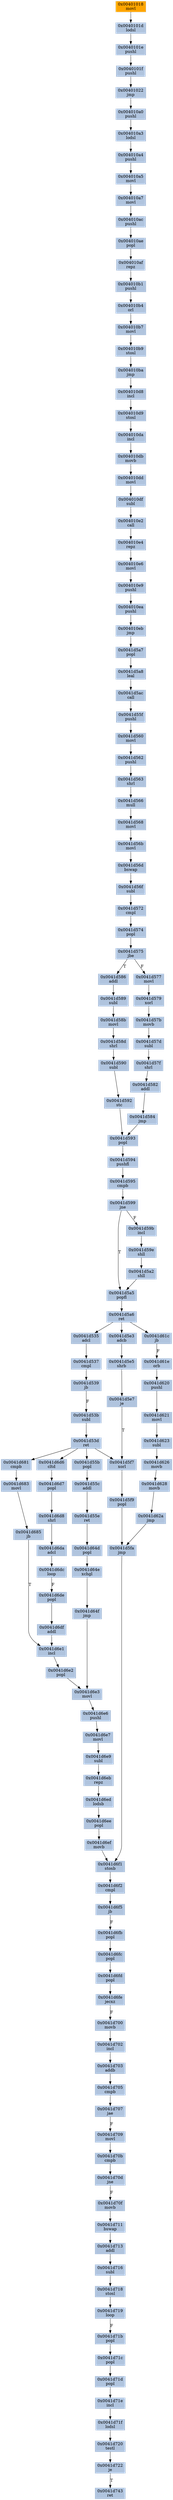 strict digraph G {
	graph [bgcolor=transparent,
		name=G
	];
	node [color=lightsteelblue,
		fillcolor=lightsteelblue,
		shape=rectangle,
		style=filled
	];
	"0x0041d563"	[label="0x0041d563
shrl"];
	"0x0041d566"	[label="0x0041d566
mull"];
	"0x0041d563" -> "0x0041d566"	[color="#000000"];
	"0x0041d703"	[label="0x0041d703
addb"];
	"0x0041d705"	[label="0x0041d705
cmpb"];
	"0x0041d703" -> "0x0041d705"	[color="#000000"];
	"0x0041d700"	[label="0x0041d700
movb"];
	"0x0041d702"	[label="0x0041d702
incl"];
	"0x0041d700" -> "0x0041d702"	[color="#000000"];
	"0x0041d6d7"	[label="0x0041d6d7
popl"];
	"0x0041d6d8"	[label="0x0041d6d8
shrl"];
	"0x0041d6d7" -> "0x0041d6d8"	[color="#000000"];
	"0x0041d683"	[label="0x0041d683
movl"];
	"0x0041d685"	[label="0x0041d685
jb"];
	"0x0041d683" -> "0x0041d685"	[color="#000000"];
	"0x0041d707"	[label="0x0041d707
jae"];
	"0x0041d709"	[label="0x0041d709
movl"];
	"0x0041d707" -> "0x0041d709"	[color="#000000",
		label=F];
	"0x0041d61c"	[label="0x0041d61c
jb"];
	"0x0041d61e"	[label="0x0041d61e
orb"];
	"0x0041d61c" -> "0x0041d61e"	[color="#000000",
		label=F];
	"0x0041d575"	[label="0x0041d575
jbe"];
	"0x0041d586"	[label="0x0041d586
addl"];
	"0x0041d575" -> "0x0041d586"	[color="#000000",
		label=T];
	"0x0041d577"	[label="0x0041d577
movl"];
	"0x0041d575" -> "0x0041d577"	[color="#000000",
		label=F];
	"0x0041d621"	[label="0x0041d621
movl"];
	"0x0041d623"	[label="0x0041d623
subl"];
	"0x0041d621" -> "0x0041d623"	[color="#000000"];
	"0x0041d620"	[label="0x0041d620
pushl"];
	"0x0041d620" -> "0x0041d621"	[color="#000000"];
	"0x0041d6fc"	[label="0x0041d6fc
popl"];
	"0x0041d6fd"	[label="0x0041d6fd
popl"];
	"0x0041d6fc" -> "0x0041d6fd"	[color="#000000"];
	"0x0041d572"	[label="0x0041d572
cmpl"];
	"0x0041d574"	[label="0x0041d574
popl"];
	"0x0041d572" -> "0x0041d574"	[color="#000000"];
	"0x0041d6ef"	[label="0x0041d6ef
movb"];
	"0x0041d6f1"	[label="0x0041d6f1
stosb"];
	"0x0041d6ef" -> "0x0041d6f1"	[color="#000000"];
	"0x0041d53b"	[label="0x0041d53b
subl"];
	"0x0041d53d"	[label="0x0041d53d
ret"];
	"0x0041d53b" -> "0x0041d53d"	[color="#000000"];
	"0x0041d6ee"	[label="0x0041d6ee
popl"];
	"0x0041d6ee" -> "0x0041d6ef"	[color="#000000"];
	"0x004010d9"	[label="0x004010d9
stosl"];
	"0x004010da"	[label="0x004010da
incl"];
	"0x004010d9" -> "0x004010da"	[color="#000000"];
	"0x0041d57b"	[label="0x0041d57b
movb"];
	"0x0041d57d"	[label="0x0041d57d
subl"];
	"0x0041d57b" -> "0x0041d57d"	[color="#000000"];
	"0x0041d5a7"	[label="0x0041d5a7
popl"];
	"0x0041d5a8"	[label="0x0041d5a8
leal"];
	"0x0041d5a7" -> "0x0041d5a8"	[color="#000000"];
	"0x004010df"	[label="0x004010df
subl"];
	"0x004010e2"	[label="0x004010e2
call"];
	"0x004010df" -> "0x004010e2"	[color="#000000"];
	"0x0041d6fe"	[label="0x0041d6fe
jecxz"];
	"0x0041d6fd" -> "0x0041d6fe"	[color="#000000"];
	"0x0041d711"	[label="0x0041d711
bswap"];
	"0x0041d713"	[label="0x0041d713
addl"];
	"0x0041d711" -> "0x0041d713"	[color="#000000"];
	"0x0041d718"	[label="0x0041d718
stosl"];
	"0x0041d719"	[label="0x0041d719
loop"];
	"0x0041d718" -> "0x0041d719"	[color="#000000"];
	"0x004010db"	[label="0x004010db
movb"];
	"0x004010dd"	[label="0x004010dd
movl"];
	"0x004010db" -> "0x004010dd"	[color="#000000"];
	"0x004010b7"	[label="0x004010b7
movl"];
	"0x004010b9"	[label="0x004010b9
stosl"];
	"0x004010b7" -> "0x004010b9"	[color="#000000"];
	"0x0041d70b"	[label="0x0041d70b
cmpb"];
	"0x0041d709" -> "0x0041d70b"	[color="#000000"];
	"0x004010a4"	[label="0x004010a4
pushl"];
	"0x004010a5"	[label="0x004010a5
movl"];
	"0x004010a4" -> "0x004010a5"	[color="#000000"];
	"0x0041d562"	[label="0x0041d562
pushl"];
	"0x0041d562" -> "0x0041d563"	[color="#000000"];
	"0x0041d64d"	[label="0x0041d64d
popl"];
	"0x0041d64e"	[label="0x0041d64e
xchgl"];
	"0x0041d64d" -> "0x0041d64e"	[color="#000000"];
	"0x0041d55f"	[label="0x0041d55f
pushl"];
	"0x0041d560"	[label="0x0041d560
movl"];
	"0x0041d55f" -> "0x0041d560"	[color="#000000"];
	"0x004010a7"	[label="0x004010a7
movl"];
	"0x004010ac"	[label="0x004010ac
pushl"];
	"0x004010a7" -> "0x004010ac"	[color="#000000"];
	"0x0041d626"	[label="0x0041d626
movb"];
	"0x0041d628"	[label="0x0041d628
movb"];
	"0x0041d626" -> "0x0041d628"	[color="#000000"];
	"0x0041d716"	[label="0x0041d716
subl"];
	"0x0041d716" -> "0x0041d718"	[color="#000000"];
	"0x0041d623" -> "0x0041d626"	[color="#000000"];
	"0x0041d71f"	[label="0x0041d71f
lodsl"];
	"0x0041d720"	[label="0x0041d720
testl"];
	"0x0041d71f" -> "0x0041d720"	[color="#000000"];
	"0x00401018"	[color=lightgrey,
		fillcolor=orange,
		label="0x00401018
movl"];
	"0x0040101d"	[label="0x0040101d
lodsl"];
	"0x00401018" -> "0x0040101d"	[color="#000000"];
	"0x0041d5fa"	[label="0x0041d5fa
jmp"];
	"0x0041d5fa" -> "0x0041d6f1"	[color="#000000"];
	"0x004010e4"	[label="0x004010e4
repz"];
	"0x004010e2" -> "0x004010e4"	[color="#000000"];
	"0x0040101e"	[label="0x0040101e
pushl"];
	"0x0040101f"	[label="0x0040101f
pushl"];
	"0x0040101e" -> "0x0040101f"	[color="#000000"];
	"0x0041d6e7"	[label="0x0041d6e7
movl"];
	"0x0041d6e9"	[label="0x0041d6e9
subl"];
	"0x0041d6e7" -> "0x0041d6e9"	[color="#000000"];
	"0x0041d560" -> "0x0041d562"	[color="#000000"];
	"0x0041d705" -> "0x0041d707"	[color="#000000"];
	"0x0041d57f"	[label="0x0041d57f
shrl"];
	"0x0041d57d" -> "0x0041d57f"	[color="#000000"];
	"0x0041d722"	[label="0x0041d722
je"];
	"0x0041d720" -> "0x0041d722"	[color="#000000"];
	"0x0041d56d"	[label="0x0041d56d
bswap"];
	"0x0041d56f"	[label="0x0041d56f
subl"];
	"0x0041d56d" -> "0x0041d56f"	[color="#000000"];
	"0x0041d743"	[label="0x0041d743
ret"];
	"0x0041d62a"	[label="0x0041d62a
jmp"];
	"0x0041d62a" -> "0x0041d5fa"	[color="#000000"];
	"0x0041d71b"	[label="0x0041d71b
popl"];
	"0x0041d71c"	[label="0x0041d71c
popl"];
	"0x0041d71b" -> "0x0041d71c"	[color="#000000"];
	"0x0041d6e3"	[label="0x0041d6e3
movl"];
	"0x0041d6e6"	[label="0x0041d6e6
pushl"];
	"0x0041d6e3" -> "0x0041d6e6"	[color="#000000"];
	"0x004010ae"	[label="0x004010ae
popl"];
	"0x004010af"	[label="0x004010af
repz"];
	"0x004010ae" -> "0x004010af"	[color="#000000"];
	"0x0041d722" -> "0x0041d743"	[color="#000000",
		label=T];
	"0x0041d55e"	[label="0x0041d55e
ret"];
	"0x0041d55e" -> "0x0041d64d"	[color="#000000"];
	"0x0041d702" -> "0x0041d703"	[color="#000000"];
	"0x0041d55c"	[label="0x0041d55c
addl"];
	"0x0041d55c" -> "0x0041d55e"	[color="#000000"];
	"0x0041d6e1"	[label="0x0041d6e1
incl"];
	"0x0041d685" -> "0x0041d6e1"	[color="#000000",
		label=T];
	"0x0041d70d"	[label="0x0041d70d
jne"];
	"0x0041d70b" -> "0x0041d70d"	[color="#000000"];
	"0x0041d6e6" -> "0x0041d6e7"	[color="#000000"];
	"0x004010d8"	[label="0x004010d8
incl"];
	"0x004010d8" -> "0x004010d9"	[color="#000000"];
	"0x0041d5e5"	[label="0x0041d5e5
shrb"];
	"0x0041d5e7"	[label="0x0041d5e7
je"];
	"0x0041d5e5" -> "0x0041d5e7"	[color="#000000"];
	"0x0041d589"	[label="0x0041d589
subl"];
	"0x0041d58b"	[label="0x0041d58b
movl"];
	"0x0041d589" -> "0x0041d58b"	[color="#000000"];
	"0x0041d56f" -> "0x0041d572"	[color="#000000"];
	"0x0041d6e2"	[label="0x0041d6e2
popl"];
	"0x0041d6e2" -> "0x0041d6e3"	[color="#000000"];
	"0x004010a3"	[label="0x004010a3
lodsl"];
	"0x004010a3" -> "0x004010a4"	[color="#000000"];
	"0x0041d537"	[label="0x0041d537
cmpl"];
	"0x0041d539"	[label="0x0041d539
jb"];
	"0x0041d537" -> "0x0041d539"	[color="#000000"];
	"0x0041d579"	[label="0x0041d579
xorl"];
	"0x0041d579" -> "0x0041d57b"	[color="#000000"];
	"0x0041d592"	[label="0x0041d592
stc"];
	"0x0041d593"	[label="0x0041d593
popl"];
	"0x0041d592" -> "0x0041d593"	[color="#000000"];
	"0x0041d6d6"	[label="0x0041d6d6
cltd"];
	"0x0041d6d6" -> "0x0041d6d7"	[color="#000000"];
	"0x004010e9"	[label="0x004010e9
pushl"];
	"0x004010ea"	[label="0x004010ea
pushl"];
	"0x004010e9" -> "0x004010ea"	[color="#000000"];
	"0x0041d70f"	[label="0x0041d70f
movb"];
	"0x0041d70d" -> "0x0041d70f"	[color="#000000",
		label=F];
	"0x004010e6"	[label="0x004010e6
movl"];
	"0x004010e4" -> "0x004010e6"	[color="#000000"];
	"0x0041d59e"	[label="0x0041d59e
shll"];
	"0x0041d5a2"	[label="0x0041d5a2
shll"];
	"0x0041d59e" -> "0x0041d5a2"	[color="#000000"];
	"0x0041d595"	[label="0x0041d595
cmpb"];
	"0x0041d599"	[label="0x0041d599
jne"];
	"0x0041d595" -> "0x0041d599"	[color="#000000"];
	"0x0041d594"	[label="0x0041d594
pushfl"];
	"0x0041d593" -> "0x0041d594"	[color="#000000"];
	"0x0041d6fe" -> "0x0041d700"	[color="#000000",
		label=F];
	"0x0041d574" -> "0x0041d575"	[color="#000000"];
	"0x0041d5f9"	[label="0x0041d5f9
popl"];
	"0x0041d5f9" -> "0x0041d5fa"	[color="#000000"];
	"0x0041d5ac"	[label="0x0041d5ac
call"];
	"0x0041d5ac" -> "0x0041d55f"	[color="#000000"];
	"0x0041d719" -> "0x0041d71b"	[color="#000000",
		label=F];
	"0x00401022"	[label="0x00401022
jmp"];
	"0x004010a0"	[label="0x004010a0
pushl"];
	"0x00401022" -> "0x004010a0"	[color="#000000"];
	"0x0041d5a6"	[label="0x0041d5a6
ret"];
	"0x0041d5a6" -> "0x0041d61c"	[color="#000000"];
	"0x0041d535"	[label="0x0041d535
adcl"];
	"0x0041d5a6" -> "0x0041d535"	[color="#000000"];
	"0x0041d5e3"	[label="0x0041d5e3
adcb"];
	"0x0041d5a6" -> "0x0041d5e3"	[color="#000000"];
	"0x004010ba"	[label="0x004010ba
jmp"];
	"0x004010ba" -> "0x004010d8"	[color="#000000"];
	"0x004010b9" -> "0x004010ba"	[color="#000000"];
	"0x0041d590"	[label="0x0041d590
subl"];
	"0x0041d590" -> "0x0041d592"	[color="#000000"];
	"0x0041d6da"	[label="0x0041d6da
adcl"];
	"0x0041d6d8" -> "0x0041d6da"	[color="#000000"];
	"0x0041d53d" -> "0x0041d6d6"	[color="#000000"];
	"0x0041d5f7"	[label="0x0041d5f7
xorl"];
	"0x0041d53d" -> "0x0041d5f7"	[color="#000000"];
	"0x0041d681"	[label="0x0041d681
cmpb"];
	"0x0041d53d" -> "0x0041d681"	[color="#000000"];
	"0x0041d55b"	[label="0x0041d55b
popl"];
	"0x0041d53d" -> "0x0041d55b"	[color="#000000"];
	"0x004010b4"	[label="0x004010b4
orl"];
	"0x004010b4" -> "0x004010b7"	[color="#000000"];
	"0x0041d5f7" -> "0x0041d5f9"	[color="#000000"];
	"0x0041d586" -> "0x0041d589"	[color="#000000"];
	"0x0041d5a5"	[label="0x0041d5a5
popfl"];
	"0x0041d5a5" -> "0x0041d5a6"	[color="#000000"];
	"0x0041d582"	[label="0x0041d582
addl"];
	"0x0041d584"	[label="0x0041d584
jmp"];
	"0x0041d582" -> "0x0041d584"	[color="#000000"];
	"0x0041d71e"	[label="0x0041d71e
incl"];
	"0x0041d71e" -> "0x0041d71f"	[color="#000000"];
	"0x0041d6f2"	[label="0x0041d6f2
cmpl"];
	"0x0041d6f1" -> "0x0041d6f2"	[color="#000000"];
	"0x0041d59b"	[label="0x0041d59b
incl"];
	"0x0041d59b" -> "0x0041d59e"	[color="#000000"];
	"0x004010eb"	[label="0x004010eb
jmp"];
	"0x004010eb" -> "0x0041d5a7"	[color="#000000"];
	"0x004010b1"	[label="0x004010b1
pushl"];
	"0x004010b1" -> "0x004010b4"	[color="#000000"];
	"0x0041d58d"	[label="0x0041d58d
shrl"];
	"0x0041d58d" -> "0x0041d590"	[color="#000000"];
	"0x0041d6f5"	[label="0x0041d6f5
jb"];
	"0x0041d6fb"	[label="0x0041d6fb
popl"];
	"0x0041d6f5" -> "0x0041d6fb"	[color="#000000",
		label=F];
	"0x0041d58b" -> "0x0041d58d"	[color="#000000"];
	"0x0041d6eb"	[label="0x0041d6eb
repz"];
	"0x0041d6ed"	[label="0x0041d6ed
lodsb"];
	"0x0041d6eb" -> "0x0041d6ed"	[color="#000000"];
	"0x004010a5" -> "0x004010a7"	[color="#000000"];
	"0x0041d6dc"	[label="0x0041d6dc
loop"];
	"0x0041d6da" -> "0x0041d6dc"	[color="#000000"];
	"0x004010af" -> "0x004010b1"	[color="#000000"];
	"0x004010a0" -> "0x004010a3"	[color="#000000"];
	"0x0041d568"	[label="0x0041d568
movl"];
	"0x0041d566" -> "0x0041d568"	[color="#000000"];
	"0x004010ea" -> "0x004010eb"	[color="#000000"];
	"0x0041d56b"	[label="0x0041d56b
movl"];
	"0x0041d568" -> "0x0041d56b"	[color="#000000"];
	"0x0041d6fb" -> "0x0041d6fc"	[color="#000000"];
	"0x0041d6f2" -> "0x0041d6f5"	[color="#000000"];
	"0x0041d71d"	[label="0x0041d71d
popl"];
	"0x0041d71d" -> "0x0041d71e"	[color="#000000"];
	"0x0041d535" -> "0x0041d537"	[color="#000000"];
	"0x0040101f" -> "0x00401022"	[color="#000000"];
	"0x0041d6ed" -> "0x0041d6ee"	[color="#000000"];
	"0x0041d5e3" -> "0x0041d5e5"	[color="#000000"];
	"0x0041d628" -> "0x0041d62a"	[color="#000000"];
	"0x0041d5e7" -> "0x0041d5f7"	[color="#000000",
		label=T];
	"0x0041d56b" -> "0x0041d56d"	[color="#000000"];
	"0x0041d594" -> "0x0041d595"	[color="#000000"];
	"0x0041d64f"	[label="0x0041d64f
jmp"];
	"0x0041d64f" -> "0x0041d6e3"	[color="#000000"];
	"0x004010dd" -> "0x004010df"	[color="#000000"];
	"0x0041d6de"	[label="0x0041d6de
popl"];
	"0x0041d6df"	[label="0x0041d6df
addl"];
	"0x0041d6de" -> "0x0041d6df"	[color="#000000"];
	"0x004010ac" -> "0x004010ae"	[color="#000000"];
	"0x0041d71c" -> "0x0041d71d"	[color="#000000"];
	"0x0041d6dc" -> "0x0041d6de"	[color="#000000",
		label=F];
	"0x0041d5a2" -> "0x0041d5a5"	[color="#000000"];
	"0x0041d577" -> "0x0041d579"	[color="#000000"];
	"0x0041d6e9" -> "0x0041d6eb"	[color="#000000"];
	"0x0041d681" -> "0x0041d683"	[color="#000000"];
	"0x0041d61e" -> "0x0041d620"	[color="#000000"];
	"0x004010da" -> "0x004010db"	[color="#000000"];
	"0x0040101d" -> "0x0040101e"	[color="#000000"];
	"0x0041d64e" -> "0x0041d64f"	[color="#000000"];
	"0x004010e6" -> "0x004010e9"	[color="#000000"];
	"0x0041d713" -> "0x0041d716"	[color="#000000"];
	"0x0041d57f" -> "0x0041d582"	[color="#000000"];
	"0x0041d70f" -> "0x0041d711"	[color="#000000"];
	"0x0041d599" -> "0x0041d5a5"	[color="#000000",
		label=T];
	"0x0041d599" -> "0x0041d59b"	[color="#000000",
		label=F];
	"0x0041d6e1" -> "0x0041d6e2"	[color="#000000"];
	"0x0041d6df" -> "0x0041d6e1"	[color="#000000"];
	"0x0041d539" -> "0x0041d53b"	[color="#000000",
		label=F];
	"0x0041d5a8" -> "0x0041d5ac"	[color="#000000"];
	"0x0041d584" -> "0x0041d593"	[color="#000000"];
	"0x0041d55b" -> "0x0041d55c"	[color="#000000"];
}
